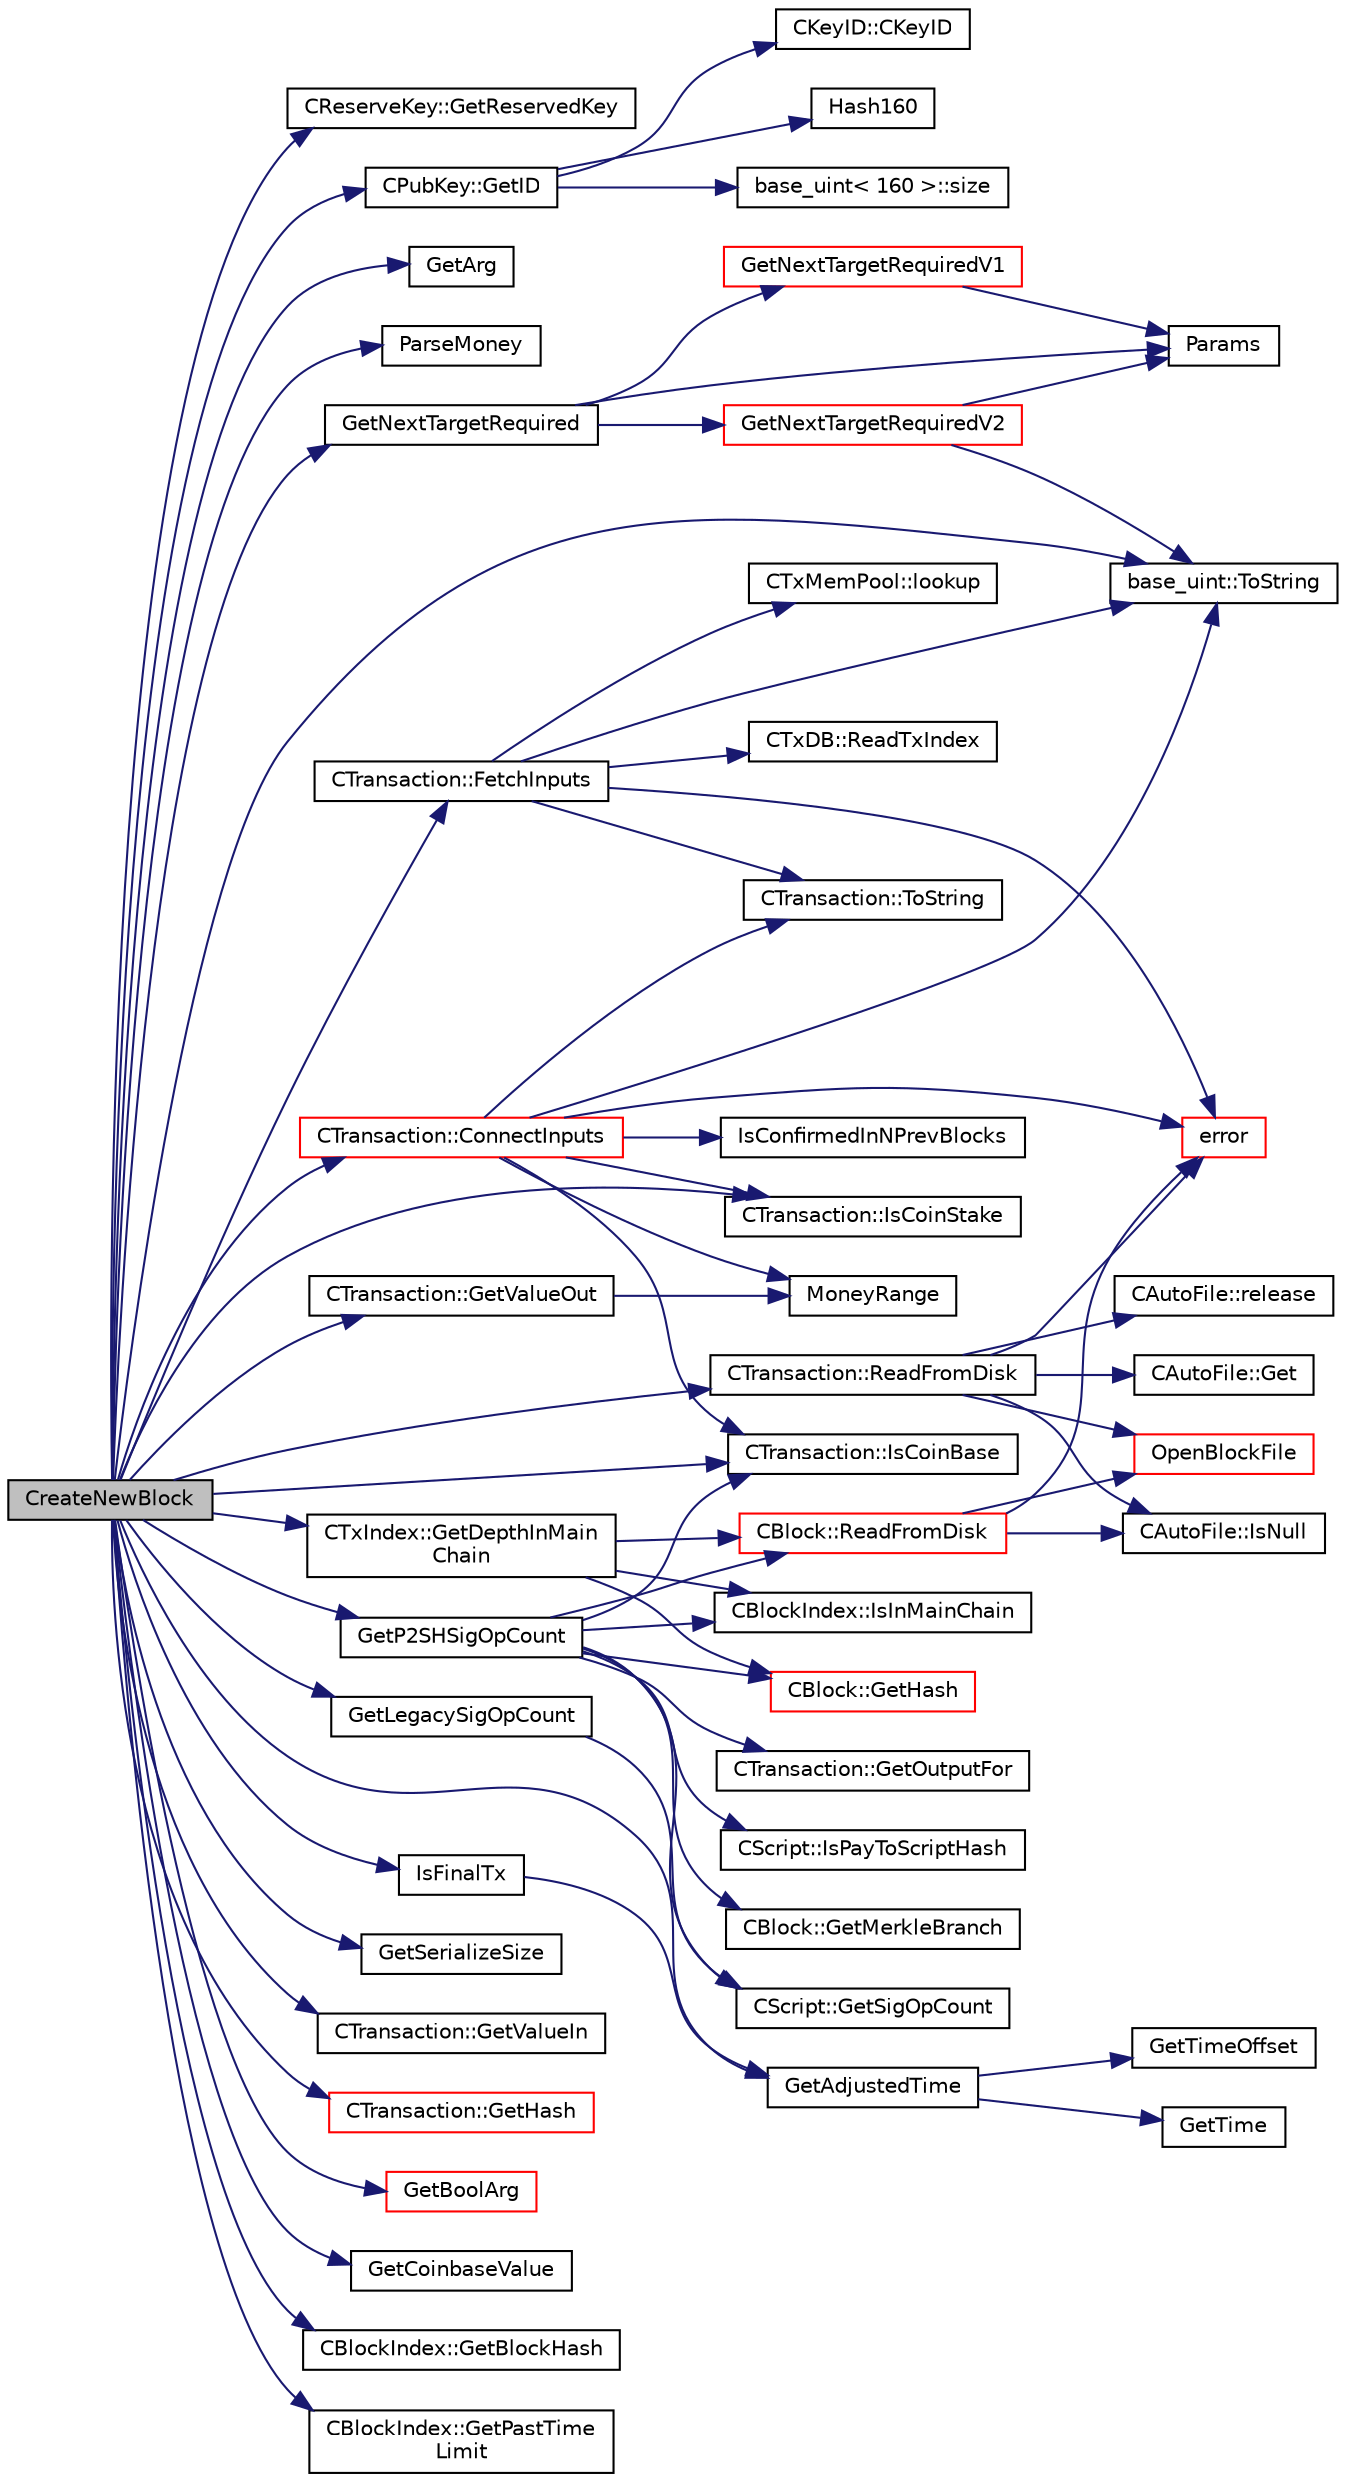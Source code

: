 digraph "CreateNewBlock"
{
  edge [fontname="Helvetica",fontsize="10",labelfontname="Helvetica",labelfontsize="10"];
  node [fontname="Helvetica",fontsize="10",shape=record];
  rankdir="LR";
  Node800 [label="CreateNewBlock",height=0.2,width=0.4,color="black", fillcolor="grey75", style="filled", fontcolor="black"];
  Node800 -> Node801 [color="midnightblue",fontsize="10",style="solid",fontname="Helvetica"];
  Node801 [label="CReserveKey::GetReservedKey",height=0.2,width=0.4,color="black", fillcolor="white", style="filled",URL="$d3/d65/class_c_reserve_key.html#ad198d2d7a54d315c60805ba1cb0caf7c"];
  Node800 -> Node802 [color="midnightblue",fontsize="10",style="solid",fontname="Helvetica"];
  Node802 [label="CPubKey::GetID",height=0.2,width=0.4,color="black", fillcolor="white", style="filled",URL="$da/d4e/class_c_pub_key.html#a2675f7e6f72eff68e7a5227289feb021"];
  Node802 -> Node803 [color="midnightblue",fontsize="10",style="solid",fontname="Helvetica"];
  Node803 [label="CKeyID::CKeyID",height=0.2,width=0.4,color="black", fillcolor="white", style="filled",URL="$dd/d88/class_c_key_i_d.html#a01dbd3c37820a2ffe89d106c6a7cf53d"];
  Node802 -> Node804 [color="midnightblue",fontsize="10",style="solid",fontname="Helvetica"];
  Node804 [label="Hash160",height=0.2,width=0.4,color="black", fillcolor="white", style="filled",URL="$db/dfb/hash_8h.html#a4490f70ddae16e9e48460a0416a48a6b"];
  Node802 -> Node805 [color="midnightblue",fontsize="10",style="solid",fontname="Helvetica"];
  Node805 [label="base_uint\< 160 \>::size",height=0.2,width=0.4,color="black", fillcolor="white", style="filled",URL="$da/df7/classbase__uint.html#a1f49b034e686269601ea89b0319b8004"];
  Node800 -> Node806 [color="midnightblue",fontsize="10",style="solid",fontname="Helvetica"];
  Node806 [label="GetArg",height=0.2,width=0.4,color="black", fillcolor="white", style="filled",URL="$df/d2d/util_8cpp.html#a24f685720bf40370e5bd2a192ad50cd8",tooltip="Return string argument or default value. "];
  Node800 -> Node807 [color="midnightblue",fontsize="10",style="solid",fontname="Helvetica"];
  Node807 [label="ParseMoney",height=0.2,width=0.4,color="black", fillcolor="white", style="filled",URL="$df/d2d/util_8cpp.html#a246cad058037a1517dfa0a19cc76e53e"];
  Node800 -> Node808 [color="midnightblue",fontsize="10",style="solid",fontname="Helvetica"];
  Node808 [label="GetNextTargetRequired",height=0.2,width=0.4,color="black", fillcolor="white", style="filled",URL="$d1/d08/proofs_8cpp.html#a868a58404bd61b6a82901f428d152bae",tooltip="Calculate difficulty using retarget algorithm by maintaining target. "];
  Node808 -> Node809 [color="midnightblue",fontsize="10",style="solid",fontname="Helvetica"];
  Node809 [label="Params",height=0.2,width=0.4,color="black", fillcolor="white", style="filled",URL="$df/dbf/chainparams_8cpp.html#ace5c5b706d71a324a417dd2db394fd4a",tooltip="Return the currently selected parameters. "];
  Node808 -> Node810 [color="midnightblue",fontsize="10",style="solid",fontname="Helvetica"];
  Node810 [label="GetNextTargetRequiredV1",height=0.2,width=0.4,color="red", fillcolor="white", style="filled",URL="$d1/d08/proofs_8cpp.html#a206d1c747985d51a94cdfc830357114a",tooltip="Calculate difficulty using retarget algorithm V1 by maintaining target. "];
  Node810 -> Node809 [color="midnightblue",fontsize="10",style="solid",fontname="Helvetica"];
  Node808 -> Node821 [color="midnightblue",fontsize="10",style="solid",fontname="Helvetica"];
  Node821 [label="GetNextTargetRequiredV2",height=0.2,width=0.4,color="red", fillcolor="white", style="filled",URL="$d1/d08/proofs_8cpp.html#af2f79935ec3c4e7b1e9ab32ee4da0f06",tooltip="Calculate difficulty using retarget algorithm V2 by maintaining target. "];
  Node821 -> Node809 [color="midnightblue",fontsize="10",style="solid",fontname="Helvetica"];
  Node821 -> Node825 [color="midnightblue",fontsize="10",style="solid",fontname="Helvetica"];
  Node825 [label="base_uint::ToString",height=0.2,width=0.4,color="black", fillcolor="white", style="filled",URL="$da/df7/classbase__uint.html#acccba4d9d51a0c36261718ca0cbb293b"];
  Node800 -> Node826 [color="midnightblue",fontsize="10",style="solid",fontname="Helvetica"];
  Node826 [label="CTransaction::IsCoinBase",height=0.2,width=0.4,color="black", fillcolor="white", style="filled",URL="$df/d43/class_c_transaction.html#a96256e8ac1bf79ad9c057e48c41132dd"];
  Node800 -> Node827 [color="midnightblue",fontsize="10",style="solid",fontname="Helvetica"];
  Node827 [label="CTransaction::IsCoinStake",height=0.2,width=0.4,color="black", fillcolor="white", style="filled",URL="$df/d43/class_c_transaction.html#ace4278a41a296d40dcf5fb2b9cf007ec"];
  Node800 -> Node828 [color="midnightblue",fontsize="10",style="solid",fontname="Helvetica"];
  Node828 [label="IsFinalTx",height=0.2,width=0.4,color="black", fillcolor="white", style="filled",URL="$df/d0a/main_8cpp.html#adc332cd7ac94e639bb4239618341be19"];
  Node828 -> Node829 [color="midnightblue",fontsize="10",style="solid",fontname="Helvetica"];
  Node829 [label="GetAdjustedTime",height=0.2,width=0.4,color="black", fillcolor="white", style="filled",URL="$df/d2d/util_8cpp.html#a09f81b9c7650f898cf3cf305b87547e6"];
  Node829 -> Node830 [color="midnightblue",fontsize="10",style="solid",fontname="Helvetica"];
  Node830 [label="GetTime",height=0.2,width=0.4,color="black", fillcolor="white", style="filled",URL="$df/d2d/util_8cpp.html#a46fac5fba8ba905b5f9acb364f5d8c6f"];
  Node829 -> Node831 [color="midnightblue",fontsize="10",style="solid",fontname="Helvetica"];
  Node831 [label="GetTimeOffset",height=0.2,width=0.4,color="black", fillcolor="white", style="filled",URL="$df/d2d/util_8cpp.html#a50ca5344c75631267633f15cfe5e983e"];
  Node800 -> Node832 [color="midnightblue",fontsize="10",style="solid",fontname="Helvetica"];
  Node832 [label="CTransaction::ReadFromDisk",height=0.2,width=0.4,color="black", fillcolor="white", style="filled",URL="$df/d43/class_c_transaction.html#ad9d526afecbd816c385343f60c5352fd"];
  Node832 -> Node833 [color="midnightblue",fontsize="10",style="solid",fontname="Helvetica"];
  Node833 [label="OpenBlockFile",height=0.2,width=0.4,color="red", fillcolor="white", style="filled",URL="$d4/dbf/main_8h.html#acaa494f20aefb99c5f5f9022a97d0040"];
  Node832 -> Node839 [color="midnightblue",fontsize="10",style="solid",fontname="Helvetica"];
  Node839 [label="CAutoFile::IsNull",height=0.2,width=0.4,color="black", fillcolor="white", style="filled",URL="$df/dc9/class_c_auto_file.html#a7fd47268b6d85a89acafdb73559f8e78",tooltip="Return true if the wrapped FILE* is NULL, false otherwise. "];
  Node832 -> Node840 [color="midnightblue",fontsize="10",style="solid",fontname="Helvetica"];
  Node840 [label="error",height=0.2,width=0.4,color="red", fillcolor="white", style="filled",URL="$d8/d3c/util_8h.html#af8985880cf4ef26df0a5aa2ffcb76662"];
  Node832 -> Node844 [color="midnightblue",fontsize="10",style="solid",fontname="Helvetica"];
  Node844 [label="CAutoFile::Get",height=0.2,width=0.4,color="black", fillcolor="white", style="filled",URL="$df/dc9/class_c_auto_file.html#a2c1ad2d25562fea82a54bdef2793a0dd",tooltip="Get wrapped FILE* without transfer of ownership. "];
  Node832 -> Node845 [color="midnightblue",fontsize="10",style="solid",fontname="Helvetica"];
  Node845 [label="CAutoFile::release",height=0.2,width=0.4,color="black", fillcolor="white", style="filled",URL="$df/dc9/class_c_auto_file.html#a25b51d94dc85c4140da0b15494ac9f8a",tooltip="Get wrapped FILE* with transfer of ownership. "];
  Node800 -> Node846 [color="midnightblue",fontsize="10",style="solid",fontname="Helvetica"];
  Node846 [label="CTxIndex::GetDepthInMain\lChain",height=0.2,width=0.4,color="black", fillcolor="white", style="filled",URL="$d5/db3/class_c_tx_index.html#ae18990b9796ee365ae2f384a2b334fe0"];
  Node846 -> Node847 [color="midnightblue",fontsize="10",style="solid",fontname="Helvetica"];
  Node847 [label="CBlock::ReadFromDisk",height=0.2,width=0.4,color="red", fillcolor="white", style="filled",URL="$d3/d51/class_c_block.html#a77a1b1e9902e1e557d762f5a5f325cd8"];
  Node847 -> Node833 [color="midnightblue",fontsize="10",style="solid",fontname="Helvetica"];
  Node847 -> Node839 [color="midnightblue",fontsize="10",style="solid",fontname="Helvetica"];
  Node847 -> Node840 [color="midnightblue",fontsize="10",style="solid",fontname="Helvetica"];
  Node846 -> Node849 [color="midnightblue",fontsize="10",style="solid",fontname="Helvetica"];
  Node849 [label="CBlock::GetHash",height=0.2,width=0.4,color="red", fillcolor="white", style="filled",URL="$d3/d51/class_c_block.html#a681acf1fa72ec2ed6c83ea5afc14e0f3"];
  Node846 -> Node852 [color="midnightblue",fontsize="10",style="solid",fontname="Helvetica"];
  Node852 [label="CBlockIndex::IsInMainChain",height=0.2,width=0.4,color="black", fillcolor="white", style="filled",URL="$d3/dbd/class_c_block_index.html#af4f055accf83016b226fd969e4de8fd7"];
  Node800 -> Node853 [color="midnightblue",fontsize="10",style="solid",fontname="Helvetica"];
  Node853 [label="GetSerializeSize",height=0.2,width=0.4,color="black", fillcolor="white", style="filled",URL="$df/d9d/serialize_8h.html#a48239e478ae730373d1984fe304ca025"];
  Node800 -> Node854 [color="midnightblue",fontsize="10",style="solid",fontname="Helvetica"];
  Node854 [label="CTransaction::GetValueOut",height=0.2,width=0.4,color="black", fillcolor="white", style="filled",URL="$df/d43/class_c_transaction.html#a9ce7d94c68adb37627d82669b83a7c59",tooltip="Amount of ions spent by this transaction. "];
  Node854 -> Node855 [color="midnightblue",fontsize="10",style="solid",fontname="Helvetica"];
  Node855 [label="MoneyRange",height=0.2,width=0.4,color="black", fillcolor="white", style="filled",URL="$dd/d2f/amount_8h.html#a12db56a9a1c931941f0943ecbb278aae"];
  Node800 -> Node856 [color="midnightblue",fontsize="10",style="solid",fontname="Helvetica"];
  Node856 [label="GetLegacySigOpCount",height=0.2,width=0.4,color="black", fillcolor="white", style="filled",URL="$df/d0a/main_8cpp.html#ad2eaf4f8542c12ea9ee1183609cc6d1a",tooltip="Count ECDSA signature operations the old-fashioned (pre-0.6) way. "];
  Node856 -> Node857 [color="midnightblue",fontsize="10",style="solid",fontname="Helvetica"];
  Node857 [label="CScript::GetSigOpCount",height=0.2,width=0.4,color="black", fillcolor="white", style="filled",URL="$d9/d4b/class_c_script.html#a957f92ddf3efcd76b66e514c05f27dde"];
  Node800 -> Node829 [color="midnightblue",fontsize="10",style="solid",fontname="Helvetica"];
  Node800 -> Node858 [color="midnightblue",fontsize="10",style="solid",fontname="Helvetica"];
  Node858 [label="CTransaction::FetchInputs",height=0.2,width=0.4,color="black", fillcolor="white", style="filled",URL="$df/d43/class_c_transaction.html#a5a4967303d3b588a120687f3ed1f4b0a",tooltip="Fetch from memory and/or disk. "];
  Node858 -> Node859 [color="midnightblue",fontsize="10",style="solid",fontname="Helvetica"];
  Node859 [label="CTxDB::ReadTxIndex",height=0.2,width=0.4,color="black", fillcolor="white", style="filled",URL="$d9/d8d/class_c_tx_d_b.html#a8a138e5dcc3ef98991abaa16eaa8ddeb"];
  Node858 -> Node840 [color="midnightblue",fontsize="10",style="solid",fontname="Helvetica"];
  Node858 -> Node825 [color="midnightblue",fontsize="10",style="solid",fontname="Helvetica"];
  Node858 -> Node860 [color="midnightblue",fontsize="10",style="solid",fontname="Helvetica"];
  Node860 [label="CTxMemPool::lookup",height=0.2,width=0.4,color="black", fillcolor="white", style="filled",URL="$db/d98/class_c_tx_mem_pool.html#ad6d9966cdeb4b6586f7186e709b4e77e"];
  Node858 -> Node861 [color="midnightblue",fontsize="10",style="solid",fontname="Helvetica"];
  Node861 [label="CTransaction::ToString",height=0.2,width=0.4,color="black", fillcolor="white", style="filled",URL="$df/d43/class_c_transaction.html#a80370923c3ac828de68919295d5d0659"];
  Node800 -> Node862 [color="midnightblue",fontsize="10",style="solid",fontname="Helvetica"];
  Node862 [label="CTransaction::GetValueIn",height=0.2,width=0.4,color="black", fillcolor="white", style="filled",URL="$df/d43/class_c_transaction.html#a50051cce0d44bc4ea2018625101dc1b6",tooltip="Amount of ions coming in to this transaction Note that lightweight clients may not know anything besi..."];
  Node800 -> Node863 [color="midnightblue",fontsize="10",style="solid",fontname="Helvetica"];
  Node863 [label="GetP2SHSigOpCount",height=0.2,width=0.4,color="black", fillcolor="white", style="filled",URL="$df/d0a/main_8cpp.html#a519cfd439598a8bf64fe5503aa74cfcb",tooltip="Count ECDSA signature operations in pay-to-script-hash inputs. "];
  Node863 -> Node826 [color="midnightblue",fontsize="10",style="solid",fontname="Helvetica"];
  Node863 -> Node864 [color="midnightblue",fontsize="10",style="solid",fontname="Helvetica"];
  Node864 [label="CTransaction::GetOutputFor",height=0.2,width=0.4,color="black", fillcolor="white", style="filled",URL="$df/d43/class_c_transaction.html#a6b7535cbc89183563196d24c3b1d53cd"];
  Node863 -> Node865 [color="midnightblue",fontsize="10",style="solid",fontname="Helvetica"];
  Node865 [label="CScript::IsPayToScriptHash",height=0.2,width=0.4,color="black", fillcolor="white", style="filled",URL="$d9/d4b/class_c_script.html#a0c3729c606d318923dc06f95d85a0971"];
  Node863 -> Node857 [color="midnightblue",fontsize="10",style="solid",fontname="Helvetica"];
  Node863 -> Node847 [color="midnightblue",fontsize="10",style="solid",fontname="Helvetica"];
  Node863 -> Node849 [color="midnightblue",fontsize="10",style="solid",fontname="Helvetica"];
  Node863 -> Node866 [color="midnightblue",fontsize="10",style="solid",fontname="Helvetica"];
  Node866 [label="CBlock::GetMerkleBranch",height=0.2,width=0.4,color="black", fillcolor="white", style="filled",URL="$d3/d51/class_c_block.html#a7a3b82a1d7c641b20f4546f90533bca8"];
  Node863 -> Node852 [color="midnightblue",fontsize="10",style="solid",fontname="Helvetica"];
  Node800 -> Node867 [color="midnightblue",fontsize="10",style="solid",fontname="Helvetica"];
  Node867 [label="CTransaction::ConnectInputs",height=0.2,width=0.4,color="red", fillcolor="white", style="filled",URL="$df/d43/class_c_transaction.html#aaab6c4ba493c918e29fd383043dcaae7",tooltip="Sanity check previous transactions, then, if all checks succeed, mark them as spent by this transacti..."];
  Node867 -> Node840 [color="midnightblue",fontsize="10",style="solid",fontname="Helvetica"];
  Node867 -> Node825 [color="midnightblue",fontsize="10",style="solid",fontname="Helvetica"];
  Node867 -> Node861 [color="midnightblue",fontsize="10",style="solid",fontname="Helvetica"];
  Node867 -> Node826 [color="midnightblue",fontsize="10",style="solid",fontname="Helvetica"];
  Node867 -> Node827 [color="midnightblue",fontsize="10",style="solid",fontname="Helvetica"];
  Node867 -> Node868 [color="midnightblue",fontsize="10",style="solid",fontname="Helvetica"];
  Node868 [label="IsConfirmedInNPrevBlocks",height=0.2,width=0.4,color="black", fillcolor="white", style="filled",URL="$df/d0a/main_8cpp.html#a22e712bbf635a69ba8dd7ae004d2697b"];
  Node867 -> Node855 [color="midnightblue",fontsize="10",style="solid",fontname="Helvetica"];
  Node800 -> Node872 [color="midnightblue",fontsize="10",style="solid",fontname="Helvetica"];
  Node872 [label="CTransaction::GetHash",height=0.2,width=0.4,color="red", fillcolor="white", style="filled",URL="$df/d43/class_c_transaction.html#a0b46d80e82ca324e82c2ce3fc1492bfa"];
  Node800 -> Node935 [color="midnightblue",fontsize="10",style="solid",fontname="Helvetica"];
  Node935 [label="GetBoolArg",height=0.2,width=0.4,color="red", fillcolor="white", style="filled",URL="$df/d2d/util_8cpp.html#a64d956f1dda7f9a80ab5d594532b906d",tooltip="Return boolean argument or default value. "];
  Node800 -> Node825 [color="midnightblue",fontsize="10",style="solid",fontname="Helvetica"];
  Node800 -> Node937 [color="midnightblue",fontsize="10",style="solid",fontname="Helvetica"];
  Node937 [label="GetCoinbaseValue",height=0.2,width=0.4,color="black", fillcolor="white", style="filled",URL="$d1/d08/proofs_8cpp.html#af6a2f3451bae59ba9d7a6d627173aedf",tooltip="Determine Block Reward for Proof Of Work. "];
  Node800 -> Node938 [color="midnightblue",fontsize="10",style="solid",fontname="Helvetica"];
  Node938 [label="CBlockIndex::GetBlockHash",height=0.2,width=0.4,color="black", fillcolor="white", style="filled",URL="$d3/dbd/class_c_block_index.html#a98490a2788c65cdd6ae9002b004dd74c"];
  Node800 -> Node939 [color="midnightblue",fontsize="10",style="solid",fontname="Helvetica"];
  Node939 [label="CBlockIndex::GetPastTime\lLimit",height=0.2,width=0.4,color="black", fillcolor="white", style="filled",URL="$d3/dbd/class_c_block_index.html#a40f52adc1db18cd86dfbfa408402a4ff"];
}
